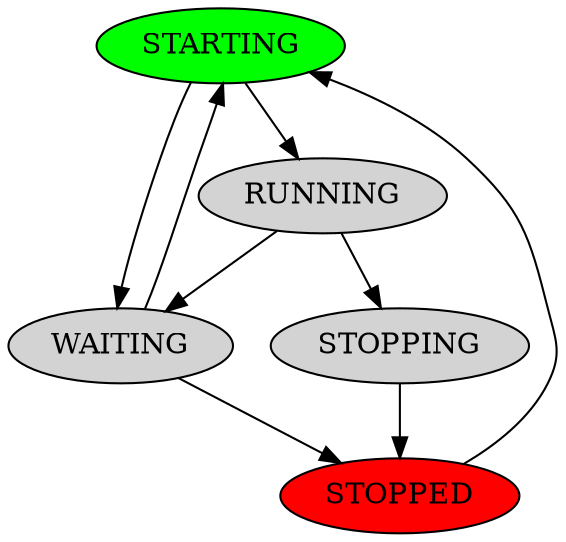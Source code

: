 digraph {
  node [style=filled];

  STARTING [fillcolor=green];
  RUNNING;
  WAITING;
  STOPPING;
  STOPPED [fillcolor=red];

  STARTING -> RUNNING;
  STARTING -> WAITING;

  RUNNING -> STOPPING;
  RUNNING -> WAITING;

  WAITING -> STARTING;
  WAITING -> STOPPED;

  STOPPING -> STOPPED;

  STOPPED -> STARTING;
}
